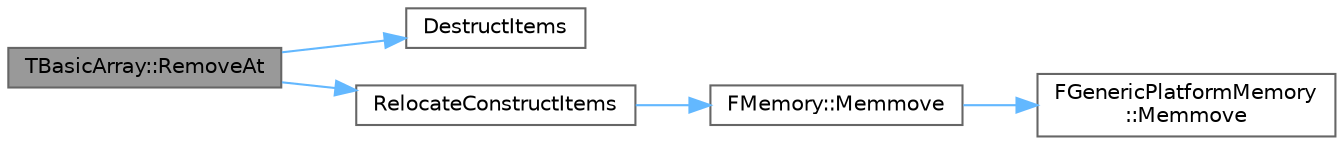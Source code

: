 digraph "TBasicArray::RemoveAt"
{
 // INTERACTIVE_SVG=YES
 // LATEX_PDF_SIZE
  bgcolor="transparent";
  edge [fontname=Helvetica,fontsize=10,labelfontname=Helvetica,labelfontsize=10];
  node [fontname=Helvetica,fontsize=10,shape=box,height=0.2,width=0.4];
  rankdir="LR";
  Node1 [id="Node000001",label="TBasicArray::RemoveAt",height=0.2,width=0.4,color="gray40", fillcolor="grey60", style="filled", fontcolor="black",tooltip=" "];
  Node1 -> Node2 [id="edge1_Node000001_Node000002",color="steelblue1",style="solid",tooltip=" "];
  Node2 [id="Node000002",label="DestructItems",height=0.2,width=0.4,color="grey40", fillcolor="white", style="filled",URL="$db/dea/MemoryOps_8h.html#a0b36507a3186ec48a12d43548b47f669",tooltip="Destructs a range of items in memory."];
  Node1 -> Node3 [id="edge2_Node000001_Node000003",color="steelblue1",style="solid",tooltip=" "];
  Node3 [id="Node000003",label="RelocateConstructItems",height=0.2,width=0.4,color="grey40", fillcolor="white", style="filled",URL="$db/dea/MemoryOps_8h.html#ad26b4943c0245a6d447b3f69bfdbbf35",tooltip="Relocates a range of items to a new memory location as a new type."];
  Node3 -> Node4 [id="edge3_Node000003_Node000004",color="steelblue1",style="solid",tooltip=" "];
  Node4 [id="Node000004",label="FMemory::Memmove",height=0.2,width=0.4,color="grey40", fillcolor="white", style="filled",URL="$de/d4a/structFMemory.html#a79d3be0945272bfb7e90a7f627c417e4",tooltip=" "];
  Node4 -> Node5 [id="edge4_Node000004_Node000005",color="steelblue1",style="solid",tooltip=" "];
  Node5 [id="Node000005",label="FGenericPlatformMemory\l::Memmove",height=0.2,width=0.4,color="grey40", fillcolor="white", style="filled",URL="$d3/dfd/structFGenericPlatformMemory.html#a6764c99e53febebbd69236190a4675bd",tooltip="Copies count bytes of characters from Src to Dest."];
}
